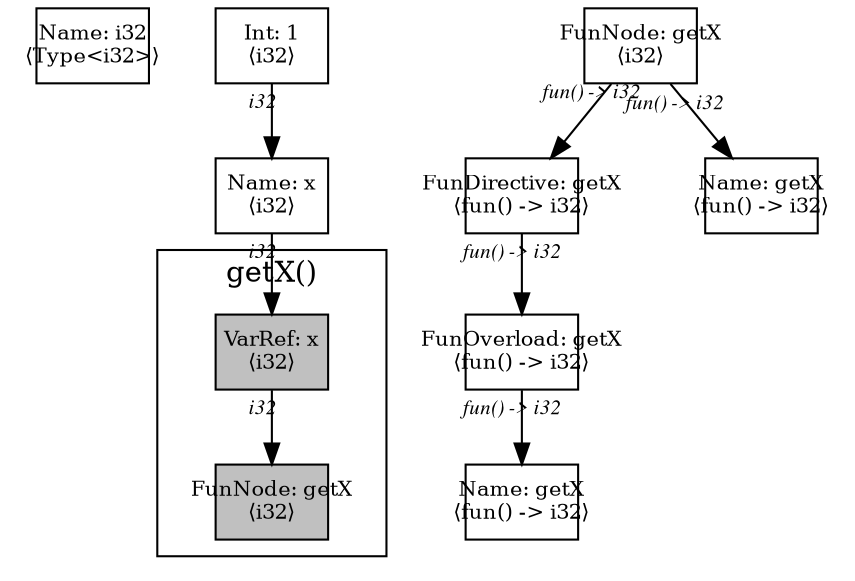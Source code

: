 digraph Document {
  node [shape=box,fixedsize=shape fontsize=10]
  1 [label="Name: i32\n⟨Type<i32>⟩", fillcolor=grey];
  2 [label="Name: x\n⟨i32⟩", fillcolor=grey];
  3 [label="Int: 1\n⟨i32⟩", fillcolor=grey];
  4 [label="FunOverload: getX\n⟨fun() -> i32⟩", fillcolor=grey];
  5 [label="FunDirective: getX\n⟨fun() -> i32⟩", fillcolor=grey];
  6 [label="FunNode: getX\n⟨i32⟩", fillcolor=grey];
  7 [label="Name: getX\n⟨fun() -> i32⟩", fillcolor=grey];
  8 [label="Name: getX\n⟨fun() -> i32⟩", fillcolor=grey];
  subgraph cluster0 {
    node [style=filled, fillcolor=grey];
    9 [label="VarRef: x\n⟨i32⟩", fillcolor=grey];
    10 [label="FunNode: getX\n⟨i32⟩", fillcolor=grey];
    9 -> 10[taillabel="i32" labeldistance="1" fontname="times  italic" fontsize = 10 color="black" ];
  label = "getX()";
}
  2 -> 9[taillabel="i32" labeldistance="1" fontname="times  italic" fontsize = 10 color="black" ];
  3 -> 2[taillabel="i32" labeldistance="1" fontname="times  italic" fontsize = 10 color="black" ];
  4 -> 8[taillabel="fun() -> i32" labeldistance="1" fontname="times  italic" fontsize = 10 color="black" ];
  5 -> 4[taillabel="fun() -> i32" labeldistance="1" fontname="times  italic" fontsize = 10 color="black" ];
  6 -> 7[taillabel="fun() -> i32" labeldistance="1" fontname="times  italic" fontsize = 10 color="black" ];
  6 -> 5[taillabel="fun() -> i32" labeldistance="1" fontname="times  italic" fontsize = 10 color="black" ];
  label="";
}
